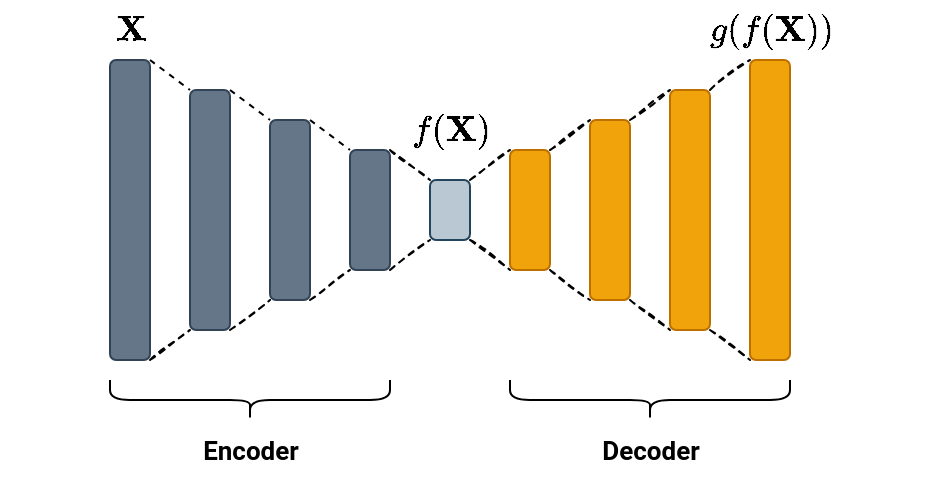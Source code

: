 <mxfile version="20.3.0" type="device"><diagram id="HTRVwSQEl94FLHjnWW1S" name="Page-1"><mxGraphModel dx="591" dy="420" grid="1" gridSize="10" guides="1" tooltips="1" connect="1" arrows="1" fold="1" page="1" pageScale="1" pageWidth="850" pageHeight="1100" math="1" shadow="0"><root><mxCell id="0"/><mxCell id="1" parent="0"/><mxCell id="qm0PbqiDi7h6MT_FntEL-63" style="orthogonalLoop=1;jettySize=auto;html=1;exitX=1;exitY=0;exitDx=0;exitDy=0;entryX=0;entryY=0;entryDx=0;entryDy=0;fontFamily=Roboto;fontSource=https%3A%2F%2Ffonts.googleapis.com%2Fcss%3Ffamily%3DRoboto;strokeColor=default;sketch=0;rounded=0;endArrow=none;endFill=0;shadow=0;dashed=1;" parent="1" source="qm0PbqiDi7h6MT_FntEL-6" target="qm0PbqiDi7h6MT_FntEL-8" edge="1"><mxGeometry relative="1" as="geometry"/></mxCell><mxCell id="qm0PbqiDi7h6MT_FntEL-66" style="edgeStyle=none;rounded=0;sketch=1;orthogonalLoop=1;jettySize=auto;html=1;exitX=1;exitY=1;exitDx=0;exitDy=0;entryX=0;entryY=1;entryDx=0;entryDy=0;shadow=0;dashed=1;strokeColor=default;fontFamily=Roboto;fontSource=https%3A%2F%2Ffonts.googleapis.com%2Fcss%3Ffamily%3DRoboto;endArrow=none;endFill=0;" parent="1" source="qm0PbqiDi7h6MT_FntEL-6" target="qm0PbqiDi7h6MT_FntEL-8" edge="1"><mxGeometry relative="1" as="geometry"/></mxCell><mxCell id="qm0PbqiDi7h6MT_FntEL-6" value="" style="rounded=1;whiteSpace=wrap;html=1;fillColor=#647687;strokeColor=#314354;fontColor=#ffffff;" parent="1" vertex="1"><mxGeometry x="80" y="160" width="20" height="150" as="geometry"/></mxCell><mxCell id="qm0PbqiDi7h6MT_FntEL-64" style="edgeStyle=none;rounded=0;sketch=0;orthogonalLoop=1;jettySize=auto;html=1;exitX=1;exitY=0;exitDx=0;exitDy=0;entryX=0;entryY=0;entryDx=0;entryDy=0;shadow=0;strokeColor=default;fontFamily=Roboto;fontSource=https%3A%2F%2Ffonts.googleapis.com%2Fcss%3Ffamily%3DRoboto;endArrow=none;endFill=0;dashed=1;" parent="1" source="qm0PbqiDi7h6MT_FntEL-8" target="qm0PbqiDi7h6MT_FntEL-10" edge="1"><mxGeometry relative="1" as="geometry"/></mxCell><mxCell id="qm0PbqiDi7h6MT_FntEL-67" style="edgeStyle=none;rounded=0;sketch=1;orthogonalLoop=1;jettySize=auto;html=1;exitX=1;exitY=1;exitDx=0;exitDy=0;entryX=0;entryY=1;entryDx=0;entryDy=0;shadow=0;dashed=1;strokeColor=default;fontFamily=Roboto;fontSource=https%3A%2F%2Ffonts.googleapis.com%2Fcss%3Ffamily%3DRoboto;endArrow=none;endFill=0;" parent="1" source="qm0PbqiDi7h6MT_FntEL-8" target="qm0PbqiDi7h6MT_FntEL-10" edge="1"><mxGeometry relative="1" as="geometry"/></mxCell><mxCell id="qm0PbqiDi7h6MT_FntEL-8" value="" style="rounded=1;whiteSpace=wrap;html=1;fillColor=#647687;strokeColor=#314354;fontColor=#ffffff;" parent="1" vertex="1"><mxGeometry x="120" y="175" width="20" height="120" as="geometry"/></mxCell><mxCell id="qm0PbqiDi7h6MT_FntEL-65" style="edgeStyle=none;rounded=0;sketch=0;orthogonalLoop=1;jettySize=auto;html=1;exitX=1;exitY=0;exitDx=0;exitDy=0;entryX=0;entryY=0;entryDx=0;entryDy=0;shadow=0;strokeColor=default;fontFamily=Roboto;fontSource=https%3A%2F%2Ffonts.googleapis.com%2Fcss%3Ffamily%3DRoboto;endArrow=none;endFill=0;dashed=1;" parent="1" source="qm0PbqiDi7h6MT_FntEL-10" target="qm0PbqiDi7h6MT_FntEL-11" edge="1"><mxGeometry relative="1" as="geometry"/></mxCell><mxCell id="qm0PbqiDi7h6MT_FntEL-68" style="edgeStyle=none;rounded=0;sketch=1;orthogonalLoop=1;jettySize=auto;html=1;exitX=1;exitY=1;exitDx=0;exitDy=0;entryX=0;entryY=1;entryDx=0;entryDy=0;shadow=0;dashed=1;strokeColor=default;fontFamily=Roboto;fontSource=https%3A%2F%2Ffonts.googleapis.com%2Fcss%3Ffamily%3DRoboto;endArrow=none;endFill=0;" parent="1" source="qm0PbqiDi7h6MT_FntEL-10" target="qm0PbqiDi7h6MT_FntEL-11" edge="1"><mxGeometry relative="1" as="geometry"/></mxCell><mxCell id="qm0PbqiDi7h6MT_FntEL-10" value="" style="rounded=1;whiteSpace=wrap;html=1;fillColor=#647687;strokeColor=#314354;fontColor=#ffffff;" parent="1" vertex="1"><mxGeometry x="160" y="190" width="20" height="90" as="geometry"/></mxCell><mxCell id="qm0PbqiDi7h6MT_FntEL-69" style="edgeStyle=none;rounded=0;sketch=1;orthogonalLoop=1;jettySize=auto;html=1;exitX=1;exitY=1;exitDx=0;exitDy=0;entryX=0;entryY=1;entryDx=0;entryDy=0;shadow=0;dashed=1;strokeColor=default;fontFamily=Roboto;fontSource=https%3A%2F%2Ffonts.googleapis.com%2Fcss%3Ffamily%3DRoboto;endArrow=none;endFill=0;" parent="1" source="qm0PbqiDi7h6MT_FntEL-11" target="qm0PbqiDi7h6MT_FntEL-27" edge="1"><mxGeometry relative="1" as="geometry"/></mxCell><mxCell id="qm0PbqiDi7h6MT_FntEL-70" style="edgeStyle=none;rounded=0;sketch=1;orthogonalLoop=1;jettySize=auto;html=1;exitX=1;exitY=0;exitDx=0;exitDy=0;entryX=0;entryY=0;entryDx=0;entryDy=0;shadow=0;dashed=1;strokeColor=default;fontFamily=Roboto;fontSource=https%3A%2F%2Ffonts.googleapis.com%2Fcss%3Ffamily%3DRoboto;endArrow=none;endFill=0;" parent="1" source="qm0PbqiDi7h6MT_FntEL-11" target="qm0PbqiDi7h6MT_FntEL-27" edge="1"><mxGeometry relative="1" as="geometry"/></mxCell><mxCell id="qm0PbqiDi7h6MT_FntEL-11" value="" style="rounded=1;whiteSpace=wrap;html=1;fillColor=#647687;strokeColor=#314354;fontColor=#ffffff;" parent="1" vertex="1"><mxGeometry x="200" y="205" width="20" height="60" as="geometry"/></mxCell><mxCell id="qm0PbqiDi7h6MT_FntEL-71" style="edgeStyle=none;rounded=0;sketch=1;orthogonalLoop=1;jettySize=auto;html=1;exitX=1;exitY=0;exitDx=0;exitDy=0;entryX=0;entryY=0;entryDx=0;entryDy=0;shadow=0;dashed=1;strokeColor=default;fontFamily=Roboto;fontSource=https%3A%2F%2Ffonts.googleapis.com%2Fcss%3Ffamily%3DRoboto;endArrow=none;endFill=0;" parent="1" source="qm0PbqiDi7h6MT_FntEL-27" target="qm0PbqiDi7h6MT_FntEL-31" edge="1"><mxGeometry relative="1" as="geometry"/></mxCell><mxCell id="qm0PbqiDi7h6MT_FntEL-82" style="edgeStyle=none;rounded=0;sketch=1;orthogonalLoop=1;jettySize=auto;html=1;exitX=1;exitY=1;exitDx=0;exitDy=0;entryX=0;entryY=1;entryDx=0;entryDy=0;shadow=0;dashed=1;strokeColor=default;fontFamily=Roboto;fontSource=https%3A%2F%2Ffonts.googleapis.com%2Fcss%3Ffamily%3DRoboto;endArrow=none;endFill=0;" parent="1" source="qm0PbqiDi7h6MT_FntEL-27" target="qm0PbqiDi7h6MT_FntEL-31" edge="1"><mxGeometry relative="1" as="geometry"/></mxCell><mxCell id="qm0PbqiDi7h6MT_FntEL-27" value="" style="rounded=1;whiteSpace=wrap;html=1;fillColor=#bac8d3;strokeColor=#23445d;" parent="1" vertex="1"><mxGeometry x="240" y="220" width="20" height="30" as="geometry"/></mxCell><mxCell id="qm0PbqiDi7h6MT_FntEL-28" value="" style="rounded=1;whiteSpace=wrap;html=1;fillColor=#f0a30a;fontColor=#000000;strokeColor=#BD7000;" parent="1" vertex="1"><mxGeometry x="400" y="160" width="20" height="150" as="geometry"/></mxCell><mxCell id="qm0PbqiDi7h6MT_FntEL-76" style="edgeStyle=none;rounded=0;sketch=1;orthogonalLoop=1;jettySize=auto;html=1;exitX=1;exitY=0;exitDx=0;exitDy=0;entryX=0;entryY=0;entryDx=0;entryDy=0;shadow=0;dashed=1;strokeColor=default;fontFamily=Roboto;fontSource=https%3A%2F%2Ffonts.googleapis.com%2Fcss%3Ffamily%3DRoboto;endArrow=none;endFill=0;" parent="1" source="qm0PbqiDi7h6MT_FntEL-29" target="qm0PbqiDi7h6MT_FntEL-28" edge="1"><mxGeometry relative="1" as="geometry"/></mxCell><mxCell id="qm0PbqiDi7h6MT_FntEL-79" style="edgeStyle=none;rounded=0;sketch=1;orthogonalLoop=1;jettySize=auto;html=1;exitX=1;exitY=1;exitDx=0;exitDy=0;entryX=0;entryY=1;entryDx=0;entryDy=0;shadow=0;dashed=1;strokeColor=default;fontFamily=Roboto;fontSource=https%3A%2F%2Ffonts.googleapis.com%2Fcss%3Ffamily%3DRoboto;endArrow=none;endFill=0;" parent="1" source="qm0PbqiDi7h6MT_FntEL-29" target="qm0PbqiDi7h6MT_FntEL-28" edge="1"><mxGeometry relative="1" as="geometry"/></mxCell><mxCell id="qm0PbqiDi7h6MT_FntEL-29" value="" style="rounded=1;whiteSpace=wrap;html=1;fillColor=#f0a30a;fontColor=#000000;strokeColor=#BD7000;" parent="1" vertex="1"><mxGeometry x="360" y="175" width="20" height="120" as="geometry"/></mxCell><mxCell id="qm0PbqiDi7h6MT_FntEL-75" style="edgeStyle=none;rounded=0;sketch=1;orthogonalLoop=1;jettySize=auto;html=1;exitX=1;exitY=0;exitDx=0;exitDy=0;entryX=0;entryY=0;entryDx=0;entryDy=0;shadow=0;dashed=1;strokeColor=default;fontFamily=Roboto;fontSource=https%3A%2F%2Ffonts.googleapis.com%2Fcss%3Ffamily%3DRoboto;endArrow=none;endFill=0;" parent="1" source="qm0PbqiDi7h6MT_FntEL-30" target="qm0PbqiDi7h6MT_FntEL-29" edge="1"><mxGeometry relative="1" as="geometry"/></mxCell><mxCell id="qm0PbqiDi7h6MT_FntEL-80" style="edgeStyle=none;rounded=0;sketch=1;orthogonalLoop=1;jettySize=auto;html=1;exitX=1;exitY=1;exitDx=0;exitDy=0;entryX=0;entryY=1;entryDx=0;entryDy=0;shadow=0;dashed=1;strokeColor=default;fontFamily=Roboto;fontSource=https%3A%2F%2Ffonts.googleapis.com%2Fcss%3Ffamily%3DRoboto;endArrow=none;endFill=0;" parent="1" source="qm0PbqiDi7h6MT_FntEL-30" target="qm0PbqiDi7h6MT_FntEL-29" edge="1"><mxGeometry relative="1" as="geometry"/></mxCell><mxCell id="qm0PbqiDi7h6MT_FntEL-30" value="" style="rounded=1;whiteSpace=wrap;html=1;fillColor=#f0a30a;fontColor=#000000;strokeColor=#BD7000;" parent="1" vertex="1"><mxGeometry x="320" y="190" width="20" height="90" as="geometry"/></mxCell><mxCell id="qm0PbqiDi7h6MT_FntEL-73" style="edgeStyle=none;rounded=0;sketch=1;orthogonalLoop=1;jettySize=auto;html=1;exitX=1;exitY=0;exitDx=0;exitDy=0;entryX=0;entryY=0;entryDx=0;entryDy=0;shadow=0;dashed=1;strokeColor=default;fontFamily=Roboto;fontSource=https%3A%2F%2Ffonts.googleapis.com%2Fcss%3Ffamily%3DRoboto;endArrow=none;endFill=0;" parent="1" source="qm0PbqiDi7h6MT_FntEL-31" target="qm0PbqiDi7h6MT_FntEL-30" edge="1"><mxGeometry relative="1" as="geometry"/></mxCell><mxCell id="qm0PbqiDi7h6MT_FntEL-81" style="edgeStyle=none;rounded=0;sketch=1;orthogonalLoop=1;jettySize=auto;html=1;exitX=1;exitY=1;exitDx=0;exitDy=0;entryX=0;entryY=1;entryDx=0;entryDy=0;shadow=0;dashed=1;strokeColor=default;fontFamily=Roboto;fontSource=https%3A%2F%2Ffonts.googleapis.com%2Fcss%3Ffamily%3DRoboto;endArrow=none;endFill=0;" parent="1" source="qm0PbqiDi7h6MT_FntEL-31" target="qm0PbqiDi7h6MT_FntEL-30" edge="1"><mxGeometry relative="1" as="geometry"/></mxCell><mxCell id="qm0PbqiDi7h6MT_FntEL-31" value="" style="rounded=1;whiteSpace=wrap;html=1;fillColor=#f0a30a;fontColor=#000000;strokeColor=#BD7000;" parent="1" vertex="1"><mxGeometry x="280" y="205" width="20" height="60" as="geometry"/></mxCell><mxCell id="qm0PbqiDi7h6MT_FntEL-56" value="" style="shape=curlyBracket;whiteSpace=wrap;html=1;rounded=1;flipH=1;rotation=90;" parent="1" vertex="1"><mxGeometry x="140" y="260" width="20" height="140" as="geometry"/></mxCell><mxCell id="qm0PbqiDi7h6MT_FntEL-58" value="" style="shape=curlyBracket;whiteSpace=wrap;html=1;rounded=1;flipH=1;rotation=90;" parent="1" vertex="1"><mxGeometry x="340" y="260" width="20" height="140" as="geometry"/></mxCell><mxCell id="qm0PbqiDi7h6MT_FntEL-59" value="&lt;font data-font-src=&quot;https://fonts.googleapis.com/css?family=Roboto&quot; face=&quot;Roboto&quot; style=&quot;font-size: 13px;&quot;&gt;&lt;b style=&quot;font-size: 13px;&quot;&gt;Encoder&lt;/b&gt;&lt;/font&gt;" style="text;html=1;align=center;verticalAlign=middle;resizable=0;points=[];autosize=1;strokeColor=none;fillColor=none;fontSize=13;" parent="1" vertex="1"><mxGeometry x="115" y="340" width="70" height="30" as="geometry"/></mxCell><mxCell id="qm0PbqiDi7h6MT_FntEL-60" value="&lt;font data-font-src=&quot;https://fonts.googleapis.com/css?family=Roboto&quot; face=&quot;Roboto&quot; style=&quot;font-size: 13px;&quot;&gt;&lt;b style=&quot;font-size: 13px;&quot;&gt;Decoder&lt;/b&gt;&lt;/font&gt;" style="text;html=1;align=center;verticalAlign=middle;resizable=0;points=[];autosize=1;strokeColor=none;fillColor=none;fontSize=13;" parent="1" vertex="1"><mxGeometry x="315" y="340" width="70" height="30" as="geometry"/></mxCell><mxCell id="qm0PbqiDi7h6MT_FntEL-83" value="$$\mathbf{X}$$" style="text;html=1;align=center;verticalAlign=middle;resizable=0;points=[];autosize=1;strokeColor=none;fillColor=none;fontFamily=Roboto;fontStyle=1;fontSize=15;" parent="1" vertex="1"><mxGeometry x="25" y="130" width="130" height="30" as="geometry"/></mxCell><mxCell id="qm0PbqiDi7h6MT_FntEL-84" value="$$f(\mathbf{X})$$" style="text;html=1;align=center;verticalAlign=middle;resizable=0;points=[];autosize=1;strokeColor=none;fillColor=none;fontFamily=Roboto;fontStyle=1;fontSize=15;" parent="1" vertex="1"><mxGeometry x="175" y="180" width="150" height="30" as="geometry"/></mxCell><mxCell id="qm0PbqiDi7h6MT_FntEL-85" value="$$g(f(\mathbf{X}))$$" style="text;html=1;align=center;verticalAlign=middle;resizable=0;points=[];autosize=1;strokeColor=none;fillColor=none;fontFamily=Roboto;fontStyle=1;fontSize=15;" parent="1" vertex="1"><mxGeometry x="325" y="130" width="170" height="30" as="geometry"/></mxCell></root></mxGraphModel></diagram></mxfile>